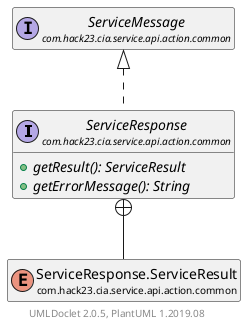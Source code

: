 @startuml
    set namespaceSeparator none
    hide empty fields
    hide empty methods

    interface "<size:14>ServiceResponse\n<size:10>com.hack23.cia.service.api.action.common" as com.hack23.cia.service.api.action.common.ServiceResponse [[ServiceResponse.html]] {
        {abstract} +getResult(): ServiceResult
        {abstract} +getErrorMessage(): String
    }

    interface "<size:14>ServiceMessage\n<size:10>com.hack23.cia.service.api.action.common" as com.hack23.cia.service.api.action.common.ServiceMessage [[ServiceMessage.html]]
    enum "<size:14>ServiceResponse.ServiceResult\n<size:10>com.hack23.cia.service.api.action.common" as com.hack23.cia.service.api.action.common.ServiceResponse.ServiceResult [[ServiceResponse.ServiceResult.html]]

    com.hack23.cia.service.api.action.common.ServiceMessage <|.. com.hack23.cia.service.api.action.common.ServiceResponse
    com.hack23.cia.service.api.action.common.ServiceResponse +-- com.hack23.cia.service.api.action.common.ServiceResponse.ServiceResult

    center footer UMLDoclet 2.0.5, PlantUML 1.2019.08
@enduml
